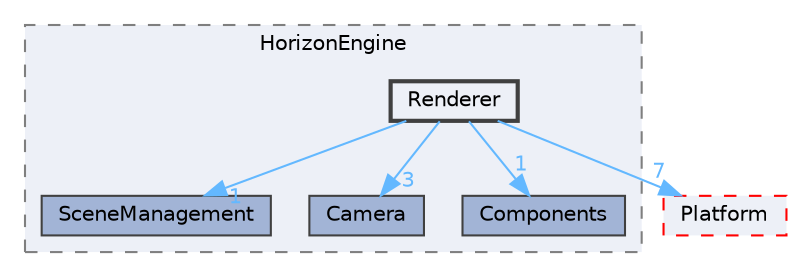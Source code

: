 digraph "C:/shortPath/28_11_HGE/HorizonEngine2D/HorizonEngine/src/HorizonEngine/Renderer"
{
 // LATEX_PDF_SIZE
  bgcolor="transparent";
  edge [fontname=Helvetica,fontsize=10,labelfontname=Helvetica,labelfontsize=10];
  node [fontname=Helvetica,fontsize=10,shape=box,height=0.2,width=0.4];
  compound=true
  subgraph clusterdir_7d00ba20b32cebfbf7d38294c84d3a1f {
    graph [ bgcolor="#edf0f7", pencolor="grey50", label="HorizonEngine", fontname=Helvetica,fontsize=10 style="filled,dashed", URL="dir_7d00ba20b32cebfbf7d38294c84d3a1f.html",tooltip=""]
  dir_1b8f4ff0b0cedc291f3d23aff835db40 [label="SceneManagement", fillcolor="#a2b4d6", color="grey25", style="filled", URL="dir_1b8f4ff0b0cedc291f3d23aff835db40.html",tooltip=""];
  dir_3d0c5a33762b2c266d3661ed4c5c2414 [label="Camera", fillcolor="#a2b4d6", color="grey25", style="filled", URL="dir_3d0c5a33762b2c266d3661ed4c5c2414.html",tooltip=""];
  dir_3d4bc169fe545dc5235cde99f917b8b4 [label="Components", fillcolor="#a2b4d6", color="grey25", style="filled", URL="dir_3d4bc169fe545dc5235cde99f917b8b4.html",tooltip=""];
  dir_3a02832c1578e2cb70132c3ecf80e24c [label="Renderer", fillcolor="#edf0f7", color="grey25", style="filled,bold", URL="dir_3a02832c1578e2cb70132c3ecf80e24c.html",tooltip=""];
  }
  dir_4831f1374ce4126d1c308ba698bcaf15 [label="Platform", fillcolor="#edf0f7", color="red", style="filled,dashed", URL="dir_4831f1374ce4126d1c308ba698bcaf15.html",tooltip=""];
  dir_3a02832c1578e2cb70132c3ecf80e24c->dir_1b8f4ff0b0cedc291f3d23aff835db40 [headlabel="1", labeldistance=1.5 headhref="dir_000028_000029.html" color="steelblue1" fontcolor="steelblue1"];
  dir_3a02832c1578e2cb70132c3ecf80e24c->dir_3d0c5a33762b2c266d3661ed4c5c2414 [headlabel="3", labeldistance=1.5 headhref="dir_000028_000003.html" color="steelblue1" fontcolor="steelblue1"];
  dir_3a02832c1578e2cb70132c3ecf80e24c->dir_3d4bc169fe545dc5235cde99f917b8b4 [headlabel="1", labeldistance=1.5 headhref="dir_000028_000005.html" color="steelblue1" fontcolor="steelblue1"];
  dir_3a02832c1578e2cb70132c3ecf80e24c->dir_4831f1374ce4126d1c308ba698bcaf15 [headlabel="7", labeldistance=1.5 headhref="dir_000028_000027.html" color="steelblue1" fontcolor="steelblue1"];
}
